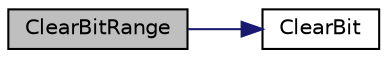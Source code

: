 digraph "ClearBitRange"
{
 // LATEX_PDF_SIZE
  edge [fontname="Helvetica",fontsize="10",labelfontname="Helvetica",labelfontsize="10"];
  node [fontname="Helvetica",fontsize="10",shape=record];
  rankdir="LR";
  Node1 [label="ClearBitRange",height=0.2,width=0.4,color="black", fillcolor="grey75", style="filled", fontcolor="black",tooltip="Clears a range of bits from start to end."];
  Node1 -> Node2 [color="midnightblue",fontsize="10",style="solid",fontname="Helvetica"];
  Node2 [label="ClearBit",height=0.2,width=0.4,color="black", fillcolor="white", style="filled",URL="$bitmap_8c.html#a1450145a97ea1efa0f35f6aaf05dbcd9",tooltip="Clears a specific bit in a bitmap."];
}
